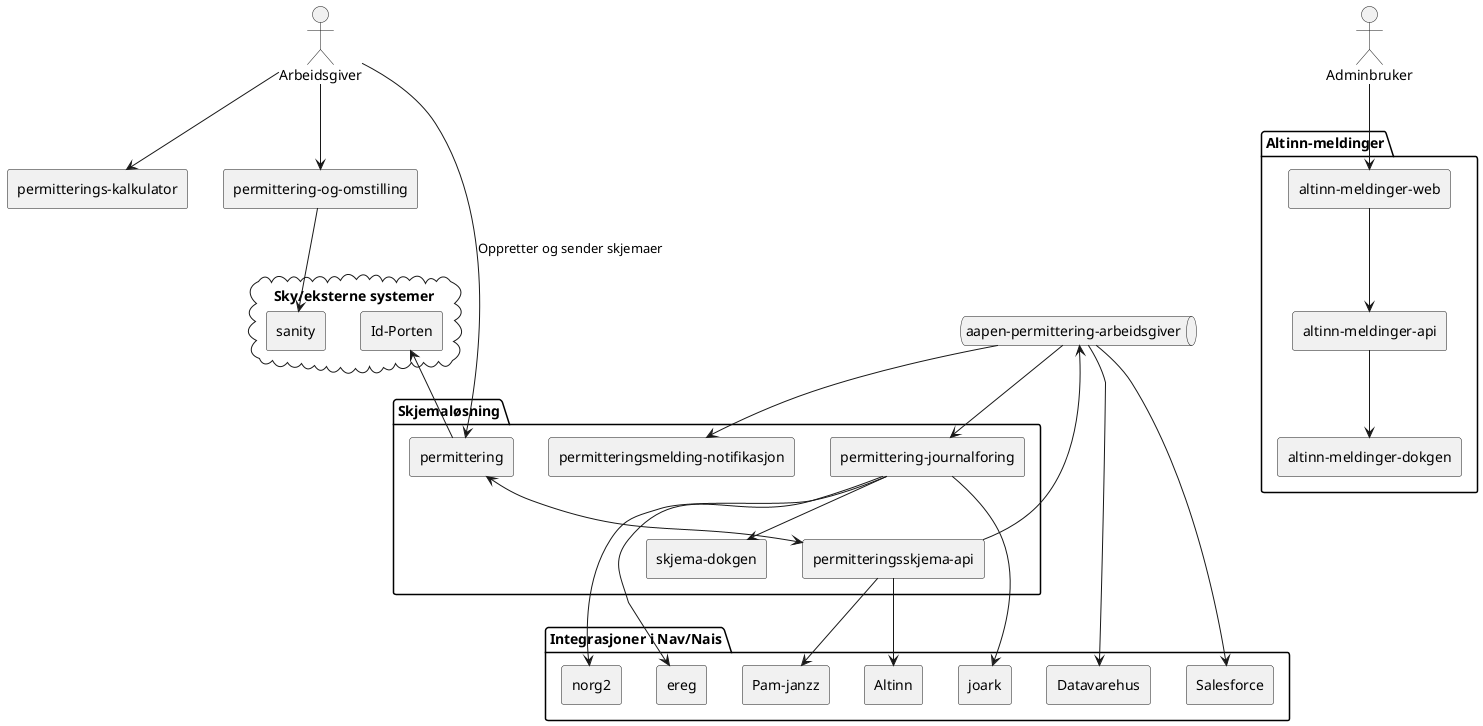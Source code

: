 @startuml
skinparam componentStyle rectangle
package "Skjemaløsning" {
  [permitteringsskjema-api]
  [permittering]
  [permittering-journalforing]
  [permitteringsmelding-notifikasjon]
  [skjema-dokgen]
}

package "Altinn-meldinger" {
  [altinn-meldinger-web]
  [altinn-meldinger-api]
  [altinn-meldinger-dokgen]
}

[permitterings-kalkulator]

[permittering-og-omstilling]

queue "aapen-permittering-arbeidsgiver"

cloud "Sky/eksterne systemer" {
  [Id-Porten]
  [sanity]
}

package "Integrasjoner i Nav/Nais" {
  [Altinn]
  [Pam-janzz]
  [Salesforce]
  [Datavarehus]
  [joark]
  [norg2]
  [ereg]
}

actor Arbeidsgiver
actor Adminbruker

Arbeidsgiver --> [permittering] : Oppretter og sender skjemaer
[permittering] <--> [permitteringsskjema-api]
[Id-Porten] <-- [permittering]
[permitteringsskjema-api] --> [aapen-permittering-arbeidsgiver]
[permitteringsskjema-api] --> [Pam-janzz]
[permitteringsskjema-api] --> [Altinn]
[aapen-permittering-arbeidsgiver] --> [permittering-journalforing]
[aapen-permittering-arbeidsgiver] --> [permitteringsmelding-notifikasjon]
[aapen-permittering-arbeidsgiver] --> [Salesforce]
[aapen-permittering-arbeidsgiver] --> [Datavarehus]
[permittering-journalforing] --> [skjema-dokgen]
[permittering-journalforing] --> [joark]
[permittering-journalforing] --> [norg2]
[permittering-journalforing] --> [ereg]

Adminbruker --> [altinn-meldinger-web]
[altinn-meldinger-web] --> [altinn-meldinger-api]
[altinn-meldinger-api] --> [altinn-meldinger-dokgen]

Arbeidsgiver --> [permitterings-kalkulator]
Arbeidsgiver --> [permittering-og-omstilling]
[permittering-og-omstilling] --> [sanity]

@enduml